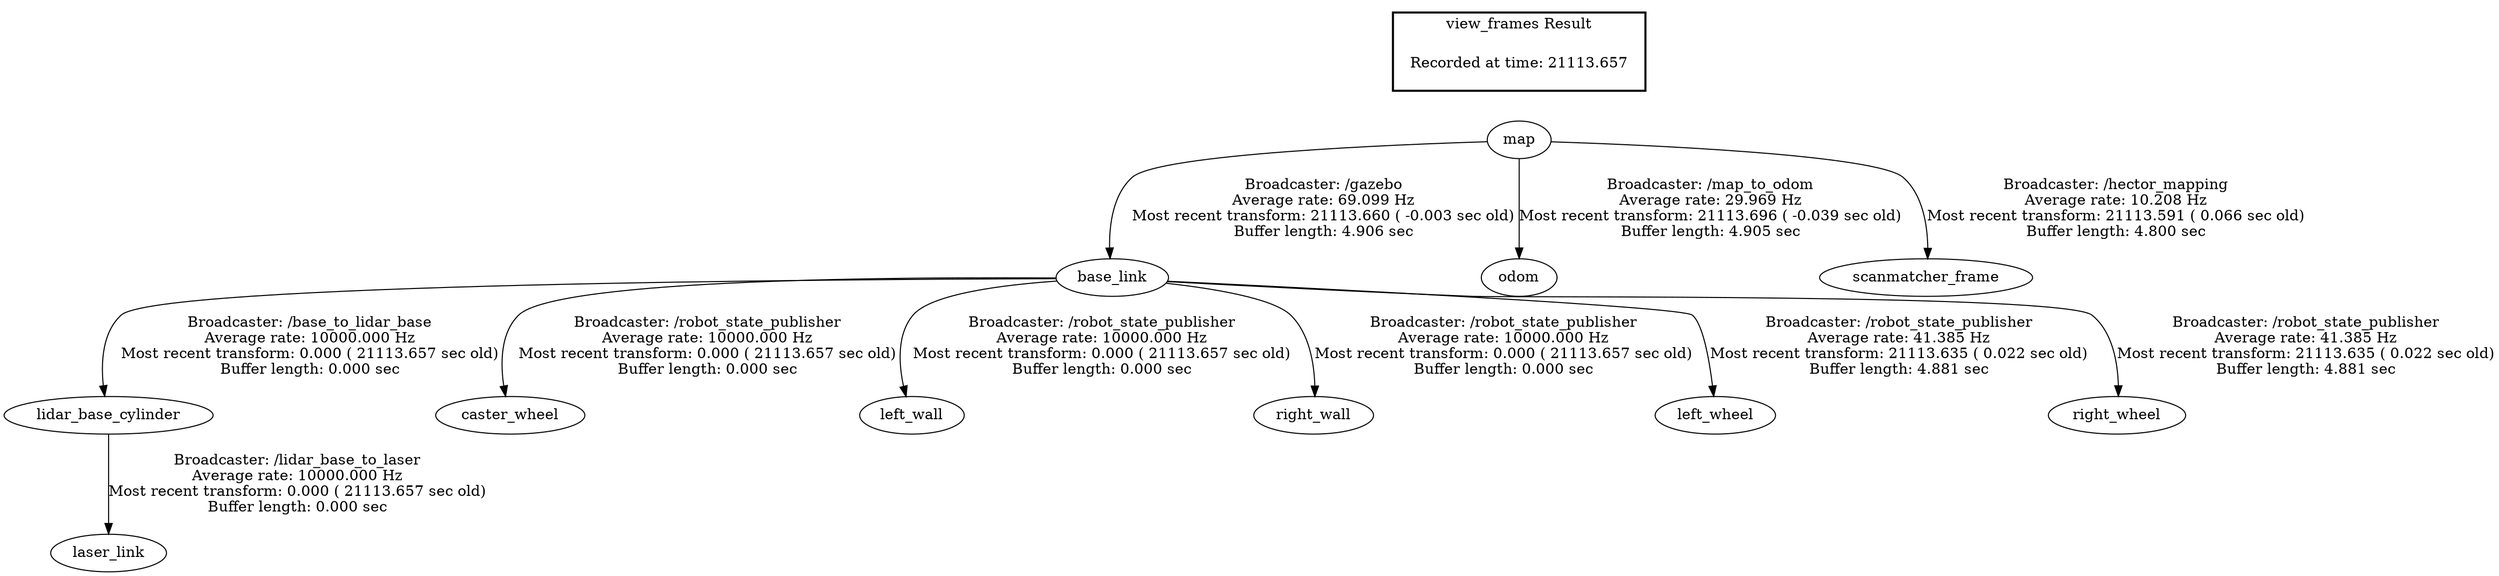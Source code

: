 digraph G {
"base_link" -> "lidar_base_cylinder"[label="Broadcaster: /base_to_lidar_base\nAverage rate: 10000.000 Hz\nMost recent transform: 0.000 ( 21113.657 sec old)\nBuffer length: 0.000 sec\n"];
"map" -> "base_link"[label="Broadcaster: /gazebo\nAverage rate: 69.099 Hz\nMost recent transform: 21113.660 ( -0.003 sec old)\nBuffer length: 4.906 sec\n"];
"base_link" -> "caster_wheel"[label="Broadcaster: /robot_state_publisher\nAverage rate: 10000.000 Hz\nMost recent transform: 0.000 ( 21113.657 sec old)\nBuffer length: 0.000 sec\n"];
"lidar_base_cylinder" -> "laser_link"[label="Broadcaster: /lidar_base_to_laser\nAverage rate: 10000.000 Hz\nMost recent transform: 0.000 ( 21113.657 sec old)\nBuffer length: 0.000 sec\n"];
"base_link" -> "left_wall"[label="Broadcaster: /robot_state_publisher\nAverage rate: 10000.000 Hz\nMost recent transform: 0.000 ( 21113.657 sec old)\nBuffer length: 0.000 sec\n"];
"base_link" -> "right_wall"[label="Broadcaster: /robot_state_publisher\nAverage rate: 10000.000 Hz\nMost recent transform: 0.000 ( 21113.657 sec old)\nBuffer length: 0.000 sec\n"];
"map" -> "odom"[label="Broadcaster: /map_to_odom\nAverage rate: 29.969 Hz\nMost recent transform: 21113.696 ( -0.039 sec old)\nBuffer length: 4.905 sec\n"];
"base_link" -> "left_wheel"[label="Broadcaster: /robot_state_publisher\nAverage rate: 41.385 Hz\nMost recent transform: 21113.635 ( 0.022 sec old)\nBuffer length: 4.881 sec\n"];
"base_link" -> "right_wheel"[label="Broadcaster: /robot_state_publisher\nAverage rate: 41.385 Hz\nMost recent transform: 21113.635 ( 0.022 sec old)\nBuffer length: 4.881 sec\n"];
"map" -> "scanmatcher_frame"[label="Broadcaster: /hector_mapping\nAverage rate: 10.208 Hz\nMost recent transform: 21113.591 ( 0.066 sec old)\nBuffer length: 4.800 sec\n"];
edge [style=invis];
 subgraph cluster_legend { style=bold; color=black; label ="view_frames Result";
"Recorded at time: 21113.657"[ shape=plaintext ] ;
 }->"map";
}